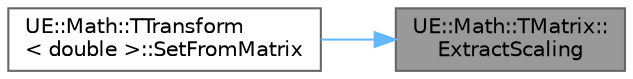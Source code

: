 digraph "UE::Math::TMatrix::ExtractScaling"
{
 // INTERACTIVE_SVG=YES
 // LATEX_PDF_SIZE
  bgcolor="transparent";
  edge [fontname=Helvetica,fontsize=10,labelfontname=Helvetica,labelfontsize=10];
  node [fontname=Helvetica,fontsize=10,shape=box,height=0.2,width=0.4];
  rankdir="RL";
  Node1 [id="Node000001",label="UE::Math::TMatrix::\lExtractScaling",height=0.2,width=0.4,color="gray40", fillcolor="grey60", style="filled", fontcolor="black",tooltip="Remove any scaling from this matrix (ie magnitude of each row is 1) and return the 3D scale vector th..."];
  Node1 -> Node2 [id="edge1_Node000001_Node000002",dir="back",color="steelblue1",style="solid",tooltip=" "];
  Node2 [id="Node000002",label="UE::Math::TTransform\l\< double \>::SetFromMatrix",height=0.2,width=0.4,color="grey40", fillcolor="white", style="filled",URL="$d9/db6/structUE_1_1Math_1_1TTransform.html#a74d1e33887b951a99091e965e0e15275",tooltip=" "];
}
